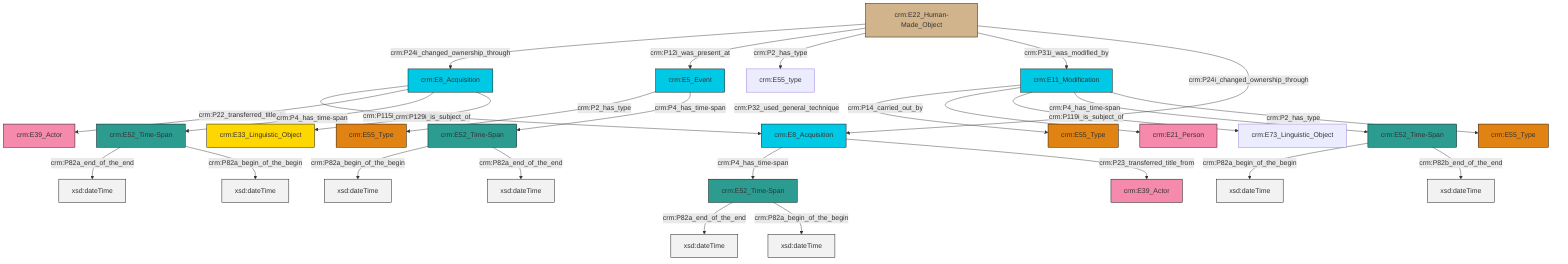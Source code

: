 graph TD
classDef Literal fill:#f2f2f2,stroke:#000000;
classDef CRM_Entity fill:#FFFFFF,stroke:#000000;
classDef Temporal_Entity fill:#00C9E6, stroke:#000000;
classDef Type fill:#E18312, stroke:#000000;
classDef Time-Span fill:#2C9C91, stroke:#000000;
classDef Appellation fill:#FFEB7F, stroke:#000000;
classDef Place fill:#008836, stroke:#000000;
classDef Persistent_Item fill:#B266B2, stroke:#000000;
classDef Conceptual_Object fill:#FFD700, stroke:#000000;
classDef Physical_Thing fill:#D2B48C, stroke:#000000;
classDef Actor fill:#f58aad, stroke:#000000;
classDef PC_Classes fill:#4ce600, stroke:#000000;
classDef Multi fill:#cccccc,stroke:#000000;

0["crm:E8_Acquisition"]:::Temporal_Entity -->|crm:P115i_is_finished_by| 1["crm:E8_Acquisition"]:::Temporal_Entity
4["crm:E22_Human-Made_Object"]:::Physical_Thing -->|crm:P24i_changed_ownership_through| 0["crm:E8_Acquisition"]:::Temporal_Entity
5["crm:E52_Time-Span"]:::Time-Span -->|crm:P82a_end_of_the_end| 7[xsd:dateTime]:::Literal
12["crm:E11_Modification"]:::Temporal_Entity -->|crm:P32_used_general_technique| 10["crm:E55_Type"]:::Type
13["crm:E52_Time-Span"]:::Time-Span -->|crm:P82a_begin_of_the_begin| 14[xsd:dateTime]:::Literal
15["crm:E52_Time-Span"]:::Time-Span -->|crm:P82a_begin_of_the_begin| 16[xsd:dateTime]:::Literal
0["crm:E8_Acquisition"]:::Temporal_Entity -->|crm:P22_transferred_title_to| 8["crm:E39_Actor"]:::Actor
4["crm:E22_Human-Made_Object"]:::Physical_Thing -->|crm:P12i_was_present_at| 17["crm:E5_Event"]:::Temporal_Entity
17["crm:E5_Event"]:::Temporal_Entity -->|crm:P2_has_type| 18["crm:E55_Type"]:::Type
19["crm:E52_Time-Span"]:::Time-Span -->|crm:P82a_end_of_the_end| 20[xsd:dateTime]:::Literal
4["crm:E22_Human-Made_Object"]:::Physical_Thing -->|crm:P2_has_type| 21["crm:E55_type"]:::Default
0["crm:E8_Acquisition"]:::Temporal_Entity -->|crm:P4_has_time-span| 19["crm:E52_Time-Span"]:::Time-Span
1["crm:E8_Acquisition"]:::Temporal_Entity -->|crm:P4_has_time-span| 5["crm:E52_Time-Span"]:::Time-Span
4["crm:E22_Human-Made_Object"]:::Physical_Thing -->|crm:P31i_was_modified_by| 12["crm:E11_Modification"]:::Temporal_Entity
0["crm:E8_Acquisition"]:::Temporal_Entity -->|crm:P129i_is_subject_of| 23["crm:E33_Linguistic_Object"]:::Conceptual_Object
12["crm:E11_Modification"]:::Temporal_Entity -->|crm:P14_carried_out_by| 25["crm:E21_Person"]:::Actor
1["crm:E8_Acquisition"]:::Temporal_Entity -->|crm:P23_transferred_title_from| 29["crm:E39_Actor"]:::Actor
17["crm:E5_Event"]:::Temporal_Entity -->|crm:P4_has_time-span| 15["crm:E52_Time-Span"]:::Time-Span
5["crm:E52_Time-Span"]:::Time-Span -->|crm:P82a_begin_of_the_begin| 33[xsd:dateTime]:::Literal
13["crm:E52_Time-Span"]:::Time-Span -->|crm:P82b_end_of_the_end| 36[xsd:dateTime]:::Literal
15["crm:E52_Time-Span"]:::Time-Span -->|crm:P82a_end_of_the_end| 37[xsd:dateTime]:::Literal
12["crm:E11_Modification"]:::Temporal_Entity -->|crm:P119i_is_subject_of| 40["crm:E73_Linguistic_Object"]:::Default
19["crm:E52_Time-Span"]:::Time-Span -->|crm:P82a_begin_of_the_begin| 43[xsd:dateTime]:::Literal
4["crm:E22_Human-Made_Object"]:::Physical_Thing -->|crm:P24i_changed_ownership_through| 1["crm:E8_Acquisition"]:::Temporal_Entity
12["crm:E11_Modification"]:::Temporal_Entity -->|crm:P4_has_time-span| 13["crm:E52_Time-Span"]:::Time-Span
12["crm:E11_Modification"]:::Temporal_Entity -->|crm:P2_has_type| 2["crm:E55_Type"]:::Type